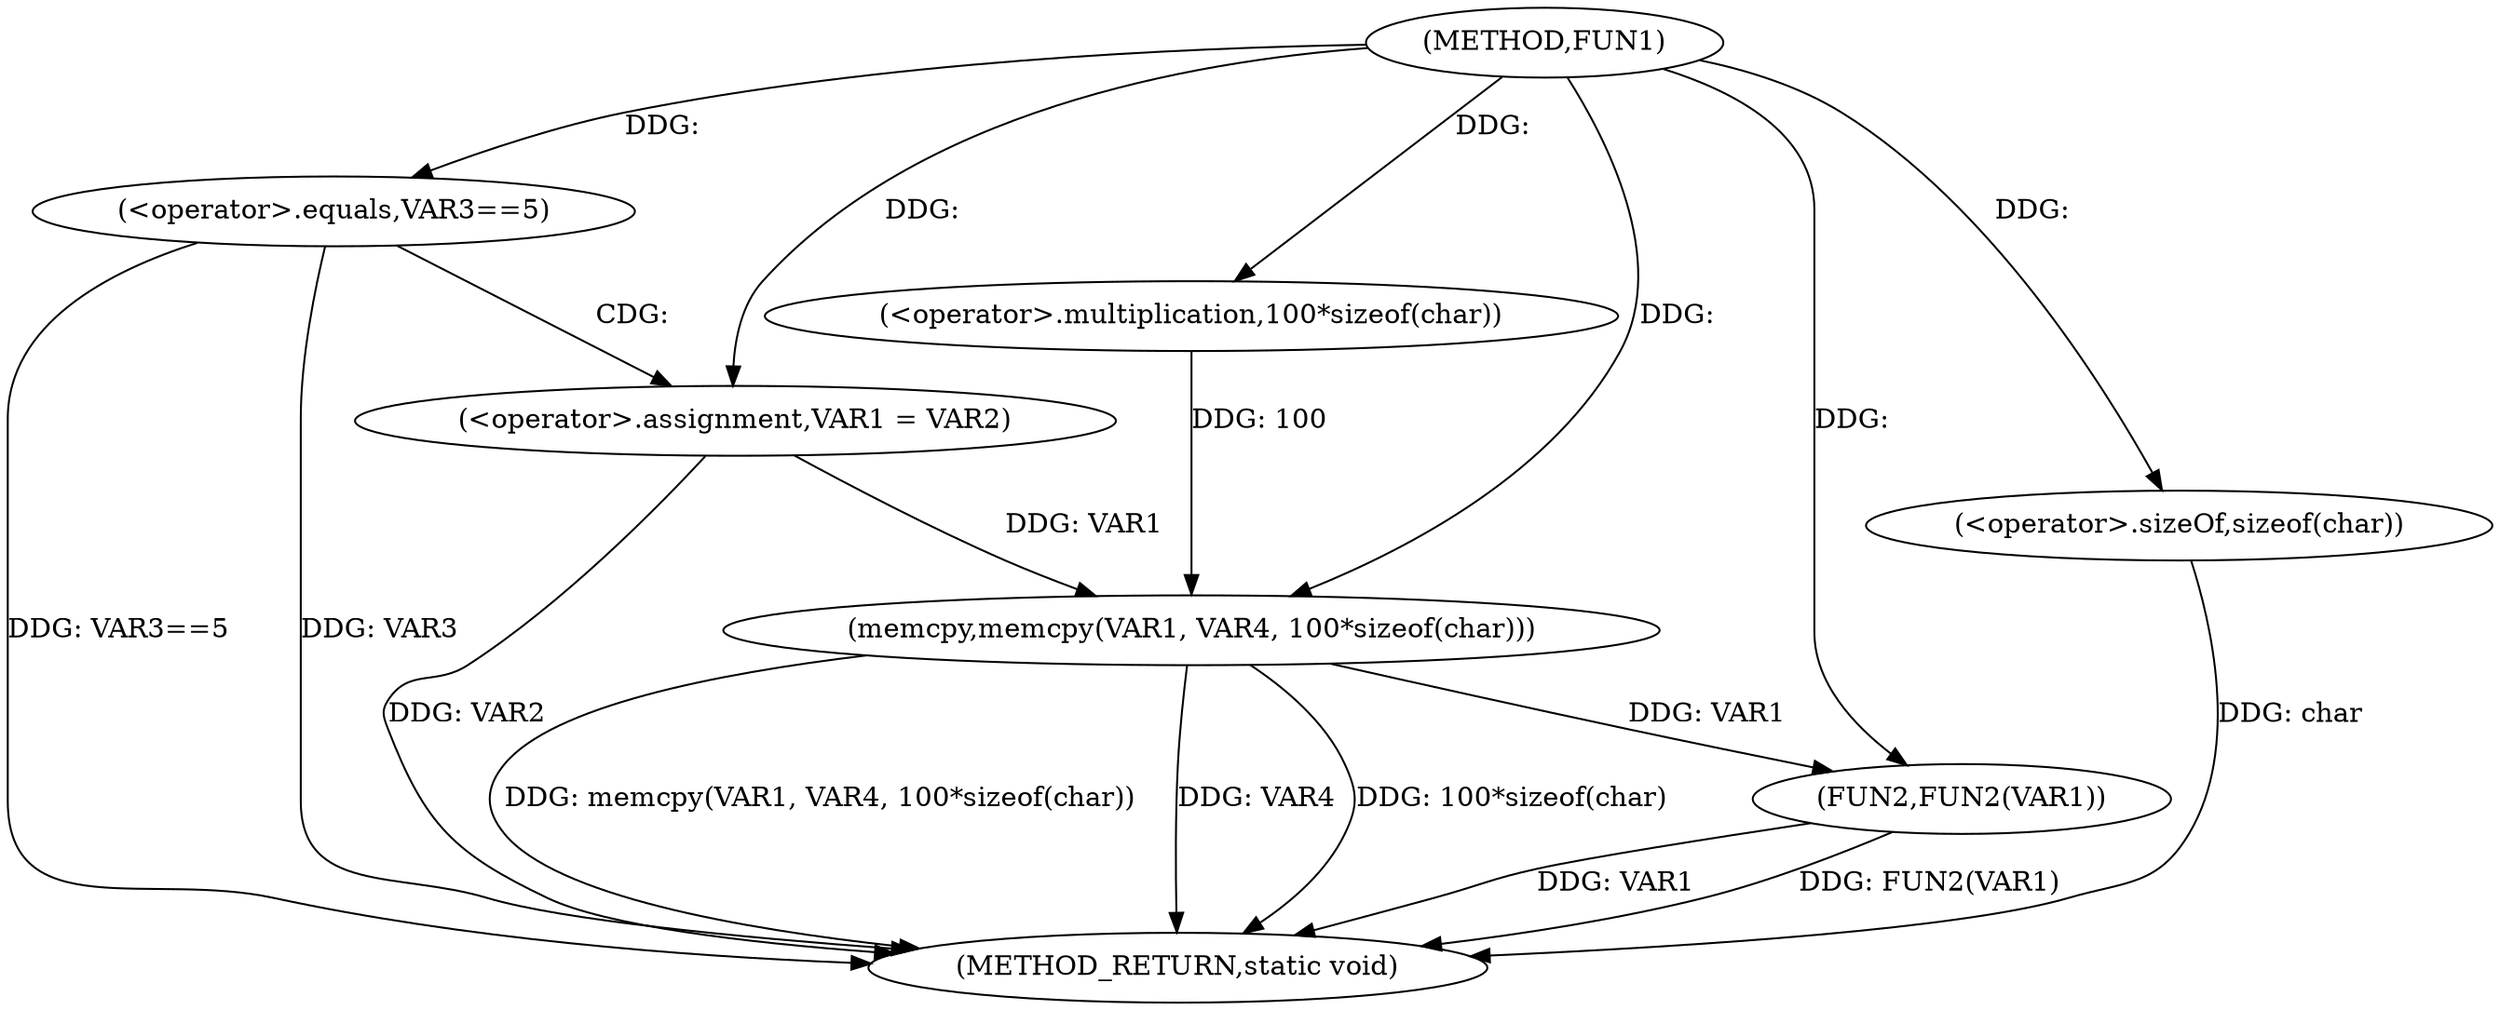 digraph FUN1 {  
"1000100" [label = "(METHOD,FUN1)" ]
"1000123" [label = "(METHOD_RETURN,static void)" ]
"1000105" [label = "(<operator>.equals,VAR3==5)" ]
"1000109" [label = "(<operator>.assignment,VAR1 = VAR2)" ]
"1000114" [label = "(memcpy,memcpy(VAR1, VAR4, 100*sizeof(char)))" ]
"1000117" [label = "(<operator>.multiplication,100*sizeof(char))" ]
"1000119" [label = "(<operator>.sizeOf,sizeof(char))" ]
"1000121" [label = "(FUN2,FUN2(VAR1))" ]
  "1000114" -> "1000123"  [ label = "DDG: 100*sizeof(char)"] 
  "1000105" -> "1000123"  [ label = "DDG: VAR3==5"] 
  "1000114" -> "1000123"  [ label = "DDG: memcpy(VAR1, VAR4, 100*sizeof(char))"] 
  "1000121" -> "1000123"  [ label = "DDG: FUN2(VAR1)"] 
  "1000119" -> "1000123"  [ label = "DDG: char"] 
  "1000121" -> "1000123"  [ label = "DDG: VAR1"] 
  "1000109" -> "1000123"  [ label = "DDG: VAR2"] 
  "1000114" -> "1000123"  [ label = "DDG: VAR4"] 
  "1000105" -> "1000123"  [ label = "DDG: VAR3"] 
  "1000100" -> "1000105"  [ label = "DDG: "] 
  "1000100" -> "1000109"  [ label = "DDG: "] 
  "1000109" -> "1000114"  [ label = "DDG: VAR1"] 
  "1000100" -> "1000114"  [ label = "DDG: "] 
  "1000117" -> "1000114"  [ label = "DDG: 100"] 
  "1000100" -> "1000117"  [ label = "DDG: "] 
  "1000100" -> "1000119"  [ label = "DDG: "] 
  "1000114" -> "1000121"  [ label = "DDG: VAR1"] 
  "1000100" -> "1000121"  [ label = "DDG: "] 
  "1000105" -> "1000109"  [ label = "CDG: "] 
}
